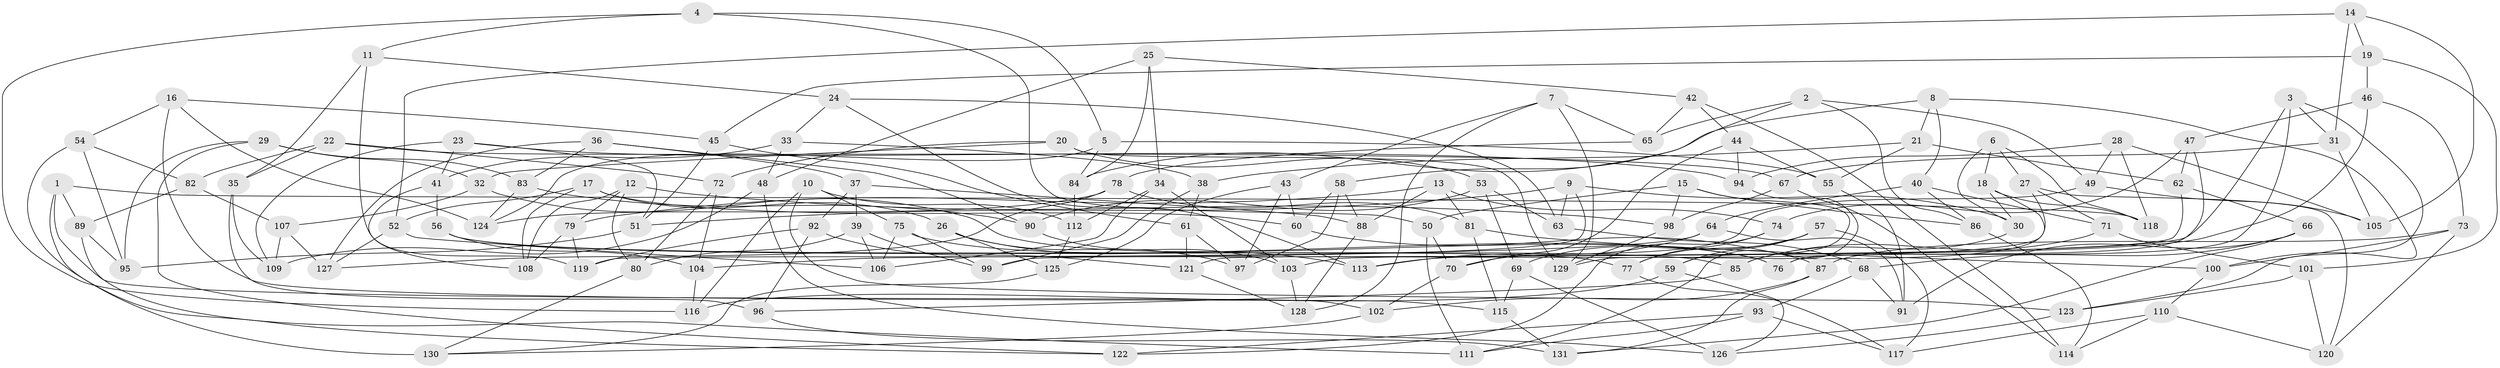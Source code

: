 // Generated by graph-tools (version 1.1) at 2025/56/03/09/25 04:56:53]
// undirected, 131 vertices, 262 edges
graph export_dot {
graph [start="1"]
  node [color=gray90,style=filled];
  1;
  2;
  3;
  4;
  5;
  6;
  7;
  8;
  9;
  10;
  11;
  12;
  13;
  14;
  15;
  16;
  17;
  18;
  19;
  20;
  21;
  22;
  23;
  24;
  25;
  26;
  27;
  28;
  29;
  30;
  31;
  32;
  33;
  34;
  35;
  36;
  37;
  38;
  39;
  40;
  41;
  42;
  43;
  44;
  45;
  46;
  47;
  48;
  49;
  50;
  51;
  52;
  53;
  54;
  55;
  56;
  57;
  58;
  59;
  60;
  61;
  62;
  63;
  64;
  65;
  66;
  67;
  68;
  69;
  70;
  71;
  72;
  73;
  74;
  75;
  76;
  77;
  78;
  79;
  80;
  81;
  82;
  83;
  84;
  85;
  86;
  87;
  88;
  89;
  90;
  91;
  92;
  93;
  94;
  95;
  96;
  97;
  98;
  99;
  100;
  101;
  102;
  103;
  104;
  105;
  106;
  107;
  108;
  109;
  110;
  111;
  112;
  113;
  114;
  115;
  116;
  117;
  118;
  119;
  120;
  121;
  122;
  123;
  124;
  125;
  126;
  127;
  128;
  129;
  130;
  131;
  1 -- 89;
  1 -- 118;
  1 -- 130;
  1 -- 102;
  2 -- 49;
  2 -- 86;
  2 -- 58;
  2 -- 65;
  3 -- 31;
  3 -- 76;
  3 -- 103;
  3 -- 123;
  4 -- 11;
  4 -- 50;
  4 -- 116;
  4 -- 5;
  5 -- 124;
  5 -- 55;
  5 -- 84;
  6 -- 18;
  6 -- 27;
  6 -- 118;
  6 -- 30;
  7 -- 43;
  7 -- 128;
  7 -- 65;
  7 -- 129;
  8 -- 21;
  8 -- 100;
  8 -- 84;
  8 -- 40;
  9 -- 30;
  9 -- 99;
  9 -- 63;
  9 -- 51;
  10 -- 123;
  10 -- 75;
  10 -- 116;
  10 -- 112;
  11 -- 119;
  11 -- 35;
  11 -- 24;
  12 -- 108;
  12 -- 79;
  12 -- 80;
  12 -- 98;
  13 -- 81;
  13 -- 74;
  13 -- 88;
  13 -- 79;
  14 -- 52;
  14 -- 31;
  14 -- 19;
  14 -- 105;
  15 -- 59;
  15 -- 98;
  15 -- 86;
  15 -- 50;
  16 -- 45;
  16 -- 54;
  16 -- 124;
  16 -- 115;
  17 -- 60;
  17 -- 26;
  17 -- 108;
  17 -- 52;
  18 -- 30;
  18 -- 129;
  18 -- 118;
  19 -- 101;
  19 -- 46;
  19 -- 45;
  20 -- 129;
  20 -- 53;
  20 -- 72;
  20 -- 32;
  21 -- 55;
  21 -- 38;
  21 -- 62;
  22 -- 67;
  22 -- 82;
  22 -- 35;
  22 -- 72;
  23 -- 94;
  23 -- 51;
  23 -- 41;
  23 -- 109;
  24 -- 63;
  24 -- 113;
  24 -- 33;
  25 -- 34;
  25 -- 48;
  25 -- 84;
  25 -- 42;
  26 -- 125;
  26 -- 97;
  26 -- 113;
  27 -- 71;
  27 -- 120;
  27 -- 121;
  28 -- 105;
  28 -- 49;
  28 -- 94;
  28 -- 118;
  29 -- 32;
  29 -- 83;
  29 -- 95;
  29 -- 122;
  30 -- 85;
  31 -- 67;
  31 -- 105;
  32 -- 107;
  32 -- 76;
  33 -- 38;
  33 -- 48;
  33 -- 41;
  34 -- 112;
  34 -- 103;
  34 -- 106;
  35 -- 96;
  35 -- 109;
  36 -- 90;
  36 -- 83;
  36 -- 127;
  36 -- 37;
  37 -- 39;
  37 -- 88;
  37 -- 92;
  38 -- 61;
  38 -- 99;
  39 -- 80;
  39 -- 106;
  39 -- 99;
  40 -- 71;
  40 -- 64;
  40 -- 86;
  41 -- 56;
  41 -- 108;
  42 -- 44;
  42 -- 65;
  42 -- 114;
  43 -- 97;
  43 -- 125;
  43 -- 60;
  44 -- 70;
  44 -- 55;
  44 -- 94;
  45 -- 51;
  45 -- 61;
  46 -- 47;
  46 -- 113;
  46 -- 73;
  47 -- 76;
  47 -- 62;
  47 -- 74;
  48 -- 109;
  48 -- 126;
  49 -- 105;
  49 -- 70;
  50 -- 111;
  50 -- 70;
  51 -- 95;
  52 -- 106;
  52 -- 127;
  53 -- 63;
  53 -- 90;
  53 -- 69;
  54 -- 82;
  54 -- 122;
  54 -- 95;
  55 -- 91;
  56 -- 85;
  56 -- 104;
  56 -- 77;
  57 -- 69;
  57 -- 117;
  57 -- 59;
  57 -- 77;
  58 -- 60;
  58 -- 88;
  58 -- 97;
  59 -- 126;
  59 -- 116;
  60 -- 87;
  61 -- 121;
  61 -- 97;
  62 -- 119;
  62 -- 66;
  63 -- 68;
  64 -- 113;
  64 -- 104;
  64 -- 91;
  65 -- 78;
  66 -- 91;
  66 -- 68;
  66 -- 131;
  67 -- 98;
  67 -- 114;
  68 -- 93;
  68 -- 91;
  69 -- 126;
  69 -- 115;
  70 -- 102;
  71 -- 85;
  71 -- 101;
  72 -- 104;
  72 -- 80;
  73 -- 100;
  73 -- 87;
  73 -- 120;
  74 -- 122;
  74 -- 77;
  75 -- 99;
  75 -- 76;
  75 -- 106;
  77 -- 117;
  78 -- 81;
  78 -- 127;
  78 -- 124;
  79 -- 108;
  79 -- 119;
  80 -- 130;
  81 -- 115;
  81 -- 100;
  82 -- 89;
  82 -- 107;
  83 -- 90;
  83 -- 124;
  84 -- 112;
  85 -- 96;
  86 -- 114;
  87 -- 131;
  87 -- 102;
  88 -- 128;
  89 -- 95;
  89 -- 111;
  90 -- 103;
  92 -- 96;
  92 -- 119;
  92 -- 121;
  93 -- 117;
  93 -- 122;
  93 -- 111;
  94 -- 111;
  96 -- 131;
  98 -- 129;
  100 -- 110;
  101 -- 123;
  101 -- 120;
  102 -- 130;
  103 -- 128;
  104 -- 116;
  107 -- 109;
  107 -- 127;
  110 -- 120;
  110 -- 114;
  110 -- 117;
  112 -- 125;
  115 -- 131;
  121 -- 128;
  123 -- 126;
  125 -- 130;
}

